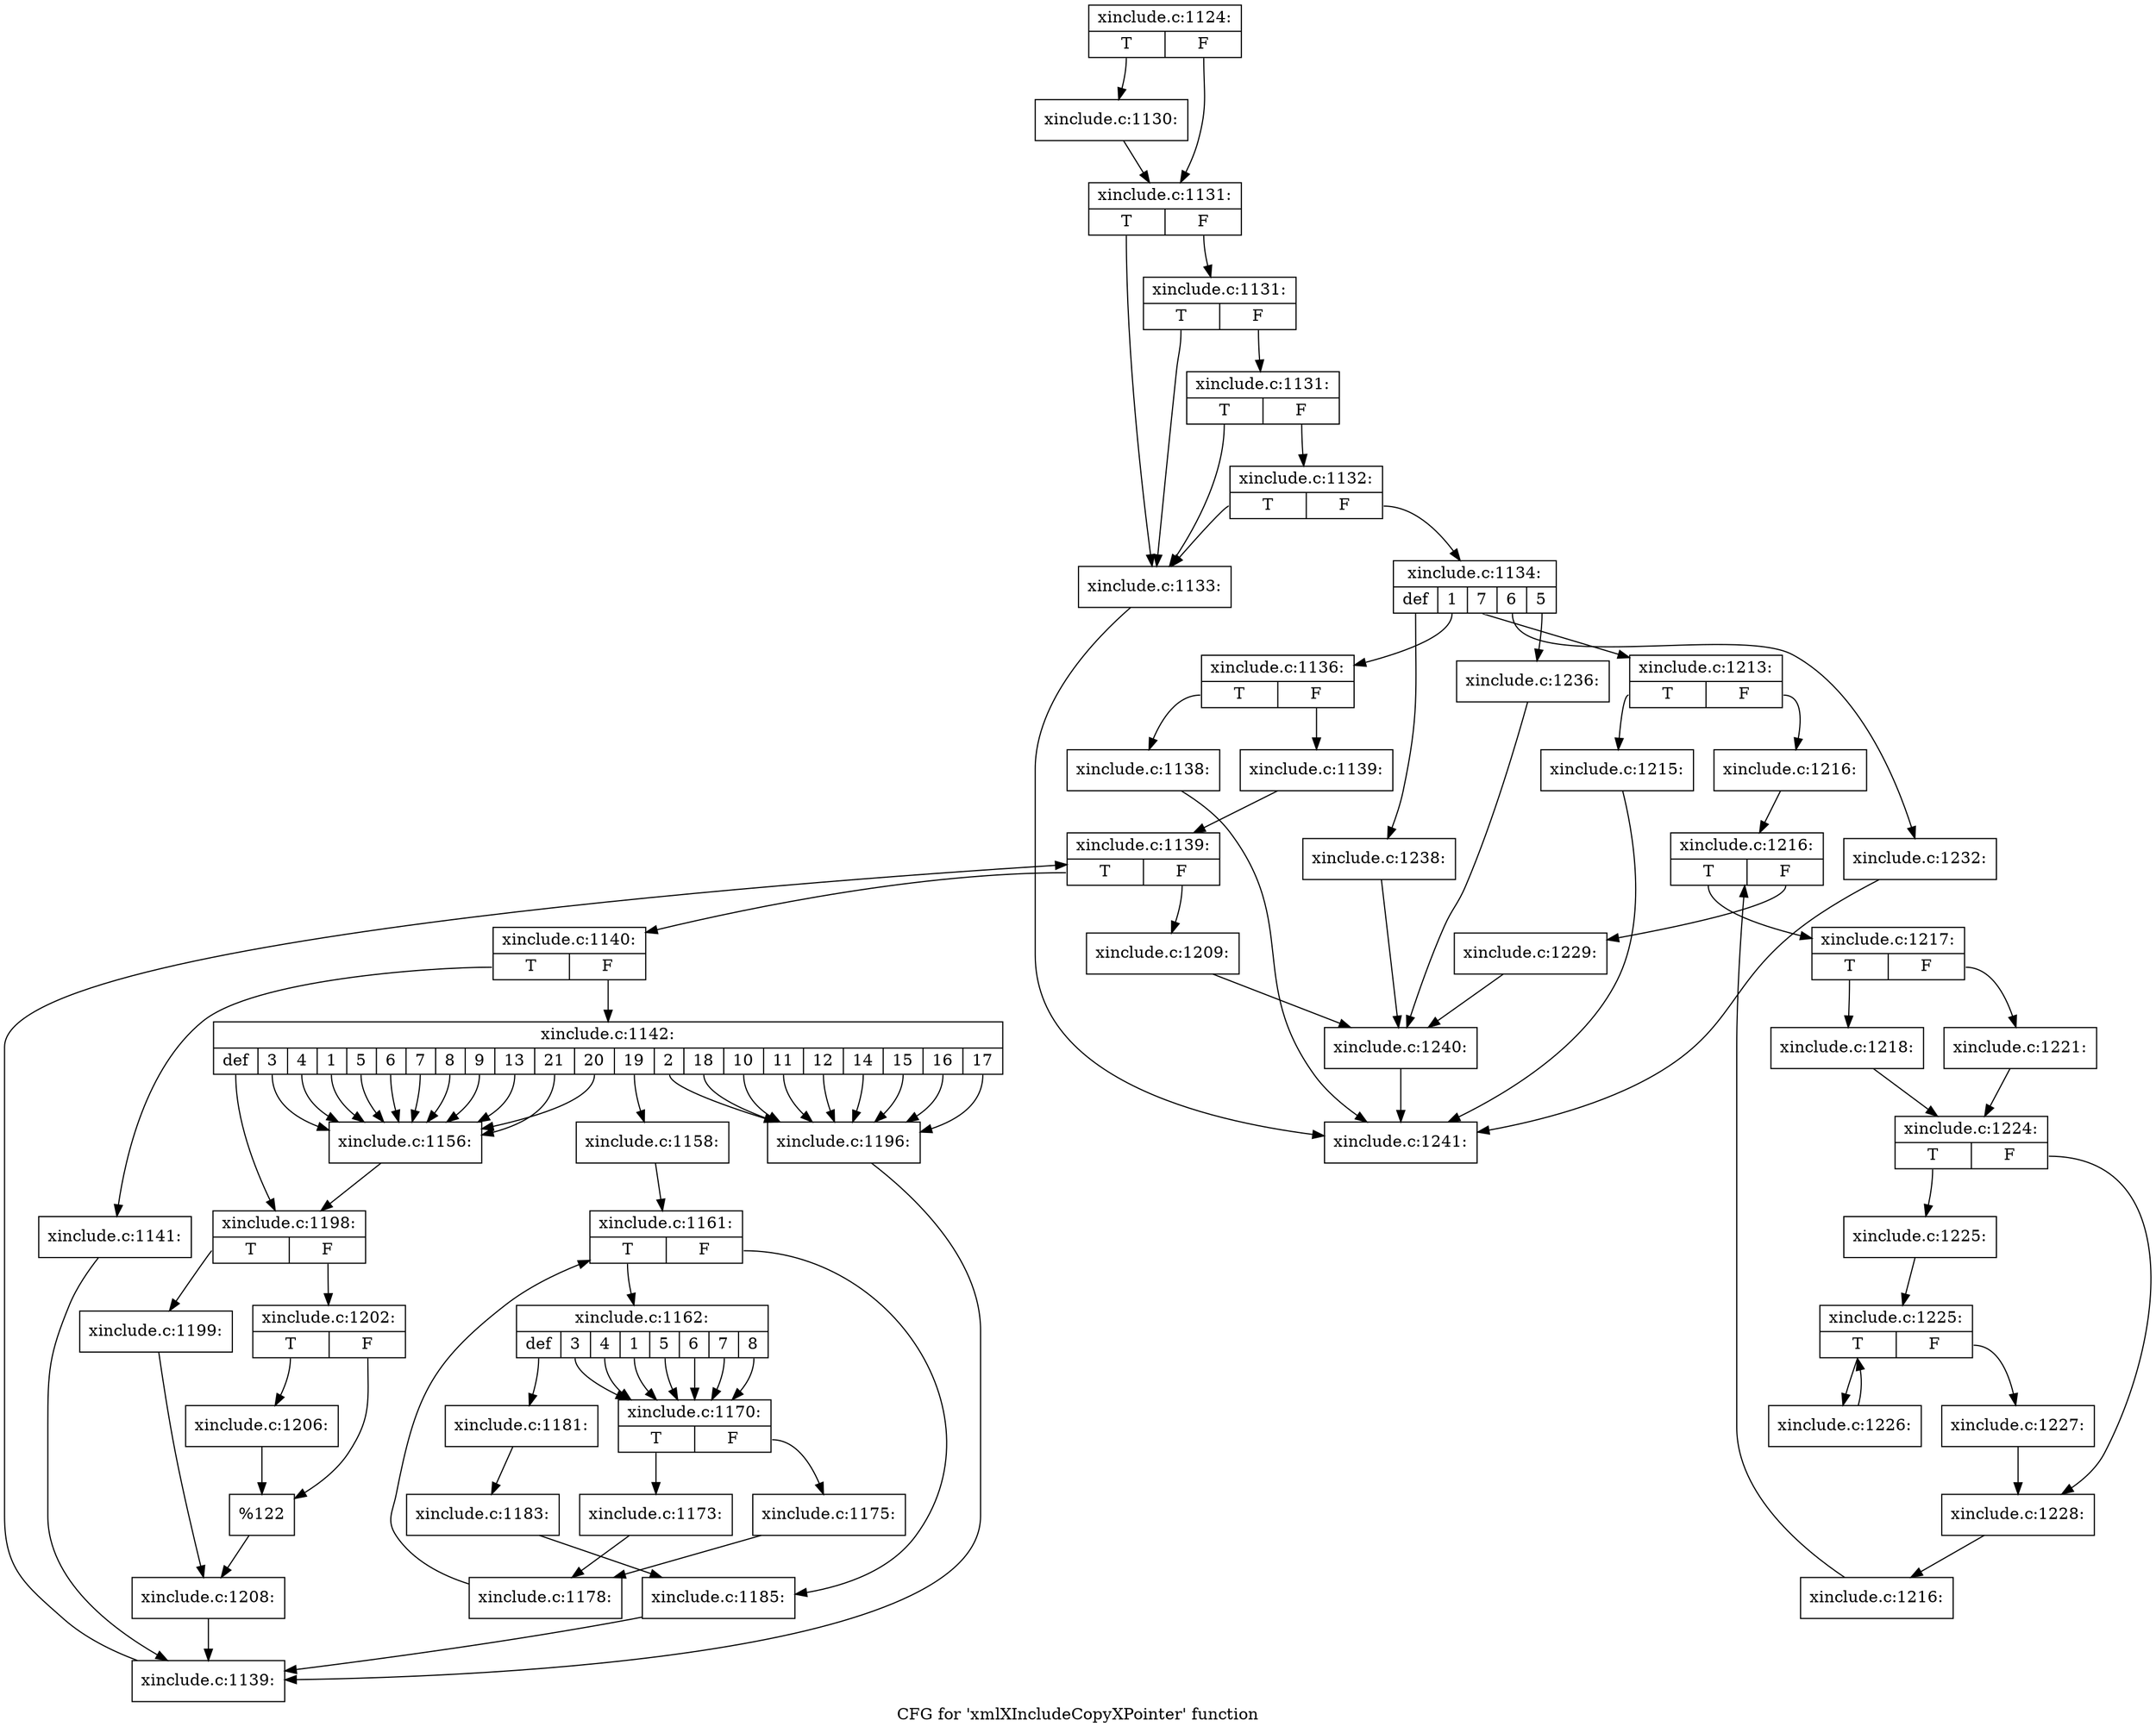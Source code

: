digraph "CFG for 'xmlXIncludeCopyXPointer' function" {
	label="CFG for 'xmlXIncludeCopyXPointer' function";

	Node0x558b680 [shape=record,label="{xinclude.c:1124:|{<s0>T|<s1>F}}"];
	Node0x558b680:s0 -> Node0x558d020;
	Node0x558b680:s1 -> Node0x558d070;
	Node0x558d020 [shape=record,label="{xinclude.c:1130:}"];
	Node0x558d020 -> Node0x558d070;
	Node0x558d070 [shape=record,label="{xinclude.c:1131:|{<s0>T|<s1>F}}"];
	Node0x558d070:s0 -> Node0x558d690;
	Node0x558d070:s1 -> Node0x558d830;
	Node0x558d830 [shape=record,label="{xinclude.c:1131:|{<s0>T|<s1>F}}"];
	Node0x558d830:s0 -> Node0x558d690;
	Node0x558d830:s1 -> Node0x558d7b0;
	Node0x558d7b0 [shape=record,label="{xinclude.c:1131:|{<s0>T|<s1>F}}"];
	Node0x558d7b0:s0 -> Node0x558d690;
	Node0x558d7b0:s1 -> Node0x558d730;
	Node0x558d730 [shape=record,label="{xinclude.c:1132:|{<s0>T|<s1>F}}"];
	Node0x558d730:s0 -> Node0x558d690;
	Node0x558d730:s1 -> Node0x558d6e0;
	Node0x558d690 [shape=record,label="{xinclude.c:1133:}"];
	Node0x558d690 -> Node0x558b9b0;
	Node0x558d6e0 [shape=record,label="{xinclude.c:1134:|{<s0>def|<s1>1|<s2>7|<s3>6|<s4>5}}"];
	Node0x558d6e0:s0 -> Node0x558e490;
	Node0x558d6e0:s1 -> Node0x558e7d0;
	Node0x558d6e0:s2 -> Node0x5593410;
	Node0x558d6e0:s3 -> Node0x559b860;
	Node0x558d6e0:s4 -> Node0x559c150;
	Node0x558e7d0 [shape=record,label="{xinclude.c:1136:|{<s0>T|<s1>F}}"];
	Node0x558e7d0:s0 -> Node0x558ee40;
	Node0x558e7d0:s1 -> Node0x558ee90;
	Node0x558ee40 [shape=record,label="{xinclude.c:1138:}"];
	Node0x558ee40 -> Node0x558b9b0;
	Node0x558ee90 [shape=record,label="{xinclude.c:1139:}"];
	Node0x558ee90 -> Node0x558f420;
	Node0x558f420 [shape=record,label="{xinclude.c:1139:|{<s0>T|<s1>F}}"];
	Node0x558f420:s0 -> Node0x558f700;
	Node0x558f420:s1 -> Node0x558f280;
	Node0x558f700 [shape=record,label="{xinclude.c:1140:|{<s0>T|<s1>F}}"];
	Node0x558f700:s0 -> Node0x558fbd0;
	Node0x558f700:s1 -> Node0x558fc20;
	Node0x558fbd0 [shape=record,label="{xinclude.c:1141:}"];
	Node0x558fbd0 -> Node0x558f670;
	Node0x558fc20 [shape=record,label="{xinclude.c:1142:|{<s0>def|<s1>3|<s2>4|<s3>1|<s4>5|<s5>6|<s6>7|<s7>8|<s8>9|<s9>13|<s10>21|<s11>20|<s12>19|<s13>2|<s14>18|<s15>10|<s16>11|<s17>12|<s18>14|<s19>15|<s20>16|<s21>17}}"];
	Node0x558fc20:s0 -> Node0x5590190;
	Node0x558fc20:s1 -> Node0x55909f0;
	Node0x558fc20:s2 -> Node0x55909f0;
	Node0x558fc20:s3 -> Node0x55909f0;
	Node0x558fc20:s4 -> Node0x55909f0;
	Node0x558fc20:s5 -> Node0x55909f0;
	Node0x558fc20:s6 -> Node0x55909f0;
	Node0x558fc20:s7 -> Node0x55909f0;
	Node0x558fc20:s8 -> Node0x55909f0;
	Node0x558fc20:s9 -> Node0x55909f0;
	Node0x558fc20:s10 -> Node0x55909f0;
	Node0x558fc20:s11 -> Node0x55909f0;
	Node0x558fc20:s12 -> Node0x55907f0;
	Node0x558fc20:s13 -> Node0x5593a80;
	Node0x558fc20:s14 -> Node0x5593a80;
	Node0x558fc20:s15 -> Node0x5593a80;
	Node0x558fc20:s16 -> Node0x5593a80;
	Node0x558fc20:s17 -> Node0x5593a80;
	Node0x558fc20:s18 -> Node0x5593a80;
	Node0x558fc20:s19 -> Node0x5593a80;
	Node0x558fc20:s20 -> Node0x5593a80;
	Node0x558fc20:s21 -> Node0x5593a80;
	Node0x55909f0 [shape=record,label="{xinclude.c:1156:}"];
	Node0x55909f0 -> Node0x5590190;
	Node0x55907f0 [shape=record,label="{xinclude.c:1158:}"];
	Node0x55907f0 -> Node0x5591c10;
	Node0x5591c10 [shape=record,label="{xinclude.c:1161:|{<s0>T|<s1>F}}"];
	Node0x5591c10:s0 -> Node0x5592000;
	Node0x5591c10:s1 -> Node0x5591e30;
	Node0x5592000 [shape=record,label="{xinclude.c:1162:|{<s0>def|<s1>3|<s2>4|<s3>1|<s4>5|<s5>6|<s6>7|<s7>8}}"];
	Node0x5592000:s0 -> Node0x5592300;
	Node0x5592000:s1 -> Node0x5592640;
	Node0x5592000:s2 -> Node0x5592640;
	Node0x5592000:s3 -> Node0x5592640;
	Node0x5592000:s4 -> Node0x5592640;
	Node0x5592000:s5 -> Node0x5592640;
	Node0x5592000:s6 -> Node0x5592640;
	Node0x5592000:s7 -> Node0x5592640;
	Node0x5592640 [shape=record,label="{xinclude.c:1170:|{<s0>T|<s1>F}}"];
	Node0x5592640:s0 -> Node0x5592ad0;
	Node0x5592640:s1 -> Node0x5592b70;
	Node0x5592ad0 [shape=record,label="{xinclude.c:1173:}"];
	Node0x5592ad0 -> Node0x5592b20;
	Node0x5592b70 [shape=record,label="{xinclude.c:1175:}"];
	Node0x5592b70 -> Node0x5592b20;
	Node0x5592b20 [shape=record,label="{xinclude.c:1178:}"];
	Node0x5592b20 -> Node0x5591c10;
	Node0x5592300 [shape=record,label="{xinclude.c:1181:}"];
	Node0x5592300 -> Node0x5592150;
	Node0x5592150 [shape=record,label="{xinclude.c:1183:}"];
	Node0x5592150 -> Node0x5591e30;
	Node0x5591e30 [shape=record,label="{xinclude.c:1185:}"];
	Node0x5591e30 -> Node0x558f670;
	Node0x5593a80 [shape=record,label="{xinclude.c:1196:}"];
	Node0x5593a80 -> Node0x558f670;
	Node0x5590190 [shape=record,label="{xinclude.c:1198:|{<s0>T|<s1>F}}"];
	Node0x5590190:s0 -> Node0x55906b0;
	Node0x5590190:s1 -> Node0x55944f0;
	Node0x55906b0 [shape=record,label="{xinclude.c:1199:}"];
	Node0x55906b0 -> Node0x5593db0;
	Node0x55944f0 [shape=record,label="{xinclude.c:1202:|{<s0>T|<s1>F}}"];
	Node0x55944f0:s0 -> Node0x55957f0;
	Node0x55944f0:s1 -> Node0x5595840;
	Node0x55957f0 [shape=record,label="{xinclude.c:1206:}"];
	Node0x55957f0 -> Node0x5595840;
	Node0x5595840 [shape=record,label="{%122}"];
	Node0x5595840 -> Node0x5593db0;
	Node0x5593db0 [shape=record,label="{xinclude.c:1208:}"];
	Node0x5593db0 -> Node0x558f670;
	Node0x558f670 [shape=record,label="{xinclude.c:1139:}"];
	Node0x558f670 -> Node0x558f420;
	Node0x558f280 [shape=record,label="{xinclude.c:1209:}"];
	Node0x558f280 -> Node0x558e280;
	Node0x5593410 [shape=record,label="{xinclude.c:1213:|{<s0>T|<s1>F}}"];
	Node0x5593410:s0 -> Node0x5597f50;
	Node0x5593410:s1 -> Node0x5597fa0;
	Node0x5597f50 [shape=record,label="{xinclude.c:1215:}"];
	Node0x5597f50 -> Node0x558b9b0;
	Node0x5597fa0 [shape=record,label="{xinclude.c:1216:}"];
	Node0x5597fa0 -> Node0x5598560;
	Node0x5598560 [shape=record,label="{xinclude.c:1216:|{<s0>T|<s1>F}}"];
	Node0x5598560:s0 -> Node0x5598840;
	Node0x5598560:s1 -> Node0x55983c0;
	Node0x5598840 [shape=record,label="{xinclude.c:1217:|{<s0>T|<s1>F}}"];
	Node0x5598840:s0 -> Node0x5598d10;
	Node0x5598840:s1 -> Node0x5598db0;
	Node0x5598d10 [shape=record,label="{xinclude.c:1218:}"];
	Node0x5598d10 -> Node0x5598d60;
	Node0x5598db0 [shape=record,label="{xinclude.c:1221:}"];
	Node0x5598db0 -> Node0x5598d60;
	Node0x5598d60 [shape=record,label="{xinclude.c:1224:|{<s0>T|<s1>F}}"];
	Node0x5598d60:s0 -> Node0x559a070;
	Node0x5598d60:s1 -> Node0x559a0c0;
	Node0x559a070 [shape=record,label="{xinclude.c:1225:}"];
	Node0x559a070 -> Node0x54ec980;
	Node0x54ec980 [shape=record,label="{xinclude.c:1225:|{<s0>T|<s1>F}}"];
	Node0x54ec980:s0 -> Node0x54ece40;
	Node0x54ec980:s1 -> Node0x54ecb40;
	Node0x54ece40 [shape=record,label="{xinclude.c:1226:}"];
	Node0x54ece40 -> Node0x54ec980;
	Node0x54ecb40 [shape=record,label="{xinclude.c:1227:}"];
	Node0x54ecb40 -> Node0x559a0c0;
	Node0x559a0c0 [shape=record,label="{xinclude.c:1228:}"];
	Node0x559a0c0 -> Node0x55987b0;
	Node0x55987b0 [shape=record,label="{xinclude.c:1216:}"];
	Node0x55987b0 -> Node0x5598560;
	Node0x55983c0 [shape=record,label="{xinclude.c:1229:}"];
	Node0x55983c0 -> Node0x558e280;
	Node0x559b860 [shape=record,label="{xinclude.c:1232:}"];
	Node0x559b860 -> Node0x558b9b0;
	Node0x559c150 [shape=record,label="{xinclude.c:1236:}"];
	Node0x559c150 -> Node0x558e280;
	Node0x558e490 [shape=record,label="{xinclude.c:1238:}"];
	Node0x558e490 -> Node0x558e280;
	Node0x558e280 [shape=record,label="{xinclude.c:1240:}"];
	Node0x558e280 -> Node0x558b9b0;
	Node0x558b9b0 [shape=record,label="{xinclude.c:1241:}"];
}
